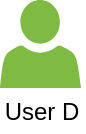 <mxfile version="14.6.13" type="device"><diagram id="LsBHwfpxUrz46EZjUbZt" name="Seite-1"><mxGraphModel dx="1086" dy="966" grid="1" gridSize="10" guides="1" tooltips="1" connect="1" arrows="1" fold="1" page="1" pageScale="1" pageWidth="827" pageHeight="1169" math="0" shadow="0"><root><mxCell id="0"/><mxCell id="1" parent="0"/><mxCell id="OVFYuCF-zacvMFaOOB9l-1" value="" style="group" vertex="1" connectable="0" parent="1"><mxGeometry x="40" y="40" width="41.75" height="65.8" as="geometry"/></mxCell><mxCell id="OVFYuCF-zacvMFaOOB9l-2" value="" style="pointerEvents=1;shadow=0;dashed=0;html=1;strokeColor=none;labelPosition=center;verticalLabelPosition=bottom;verticalAlign=top;outlineConnect=0;align=center;shape=mxgraph.office.users.user;fillColor=#7FBA42;aspect=fixed;" vertex="1" parent="OVFYuCF-zacvMFaOOB9l-1"><mxGeometry width="40.48" height="44" as="geometry"/></mxCell><mxCell id="OVFYuCF-zacvMFaOOB9l-3" value="User D" style="text;html=1;strokeColor=none;fillColor=none;align=center;verticalAlign=middle;whiteSpace=wrap;rounded=0;" vertex="1" parent="OVFYuCF-zacvMFaOOB9l-1"><mxGeometry x="0.25" y="45.8" width="41.5" height="20" as="geometry"/></mxCell></root></mxGraphModel></diagram></mxfile>